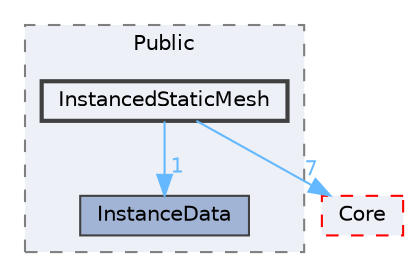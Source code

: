 digraph "InstancedStaticMesh"
{
 // INTERACTIVE_SVG=YES
 // LATEX_PDF_SIZE
  bgcolor="transparent";
  edge [fontname=Helvetica,fontsize=10,labelfontname=Helvetica,labelfontsize=10];
  node [fontname=Helvetica,fontsize=10,shape=box,height=0.2,width=0.4];
  compound=true
  subgraph clusterdir_1d06a51bfc871a6a1823440d0d72725c {
    graph [ bgcolor="#edf0f7", pencolor="grey50", label="Public", fontname=Helvetica,fontsize=10 style="filled,dashed", URL="dir_1d06a51bfc871a6a1823440d0d72725c.html",tooltip=""]
  dir_002c55fa03c5c1f4a036538c8e0ec210 [label="InstanceData", fillcolor="#a2b4d6", color="grey25", style="filled", URL="dir_002c55fa03c5c1f4a036538c8e0ec210.html",tooltip=""];
  dir_6a9351a1cf8f4c33d8c28f4ea2d73bb9 [label="InstancedStaticMesh", fillcolor="#edf0f7", color="grey25", style="filled,bold", URL="dir_6a9351a1cf8f4c33d8c28f4ea2d73bb9.html",tooltip=""];
  }
  dir_0e6cddcc9caa1238c7f3774224afaa45 [label="Core", fillcolor="#edf0f7", color="red", style="filled,dashed", URL="dir_0e6cddcc9caa1238c7f3774224afaa45.html",tooltip=""];
  dir_6a9351a1cf8f4c33d8c28f4ea2d73bb9->dir_002c55fa03c5c1f4a036538c8e0ec210 [headlabel="1", labeldistance=1.5 headhref="dir_000496_000495.html" href="dir_000496_000495.html" color="steelblue1" fontcolor="steelblue1"];
  dir_6a9351a1cf8f4c33d8c28f4ea2d73bb9->dir_0e6cddcc9caa1238c7f3774224afaa45 [headlabel="7", labeldistance=1.5 headhref="dir_000496_000266.html" href="dir_000496_000266.html" color="steelblue1" fontcolor="steelblue1"];
}
